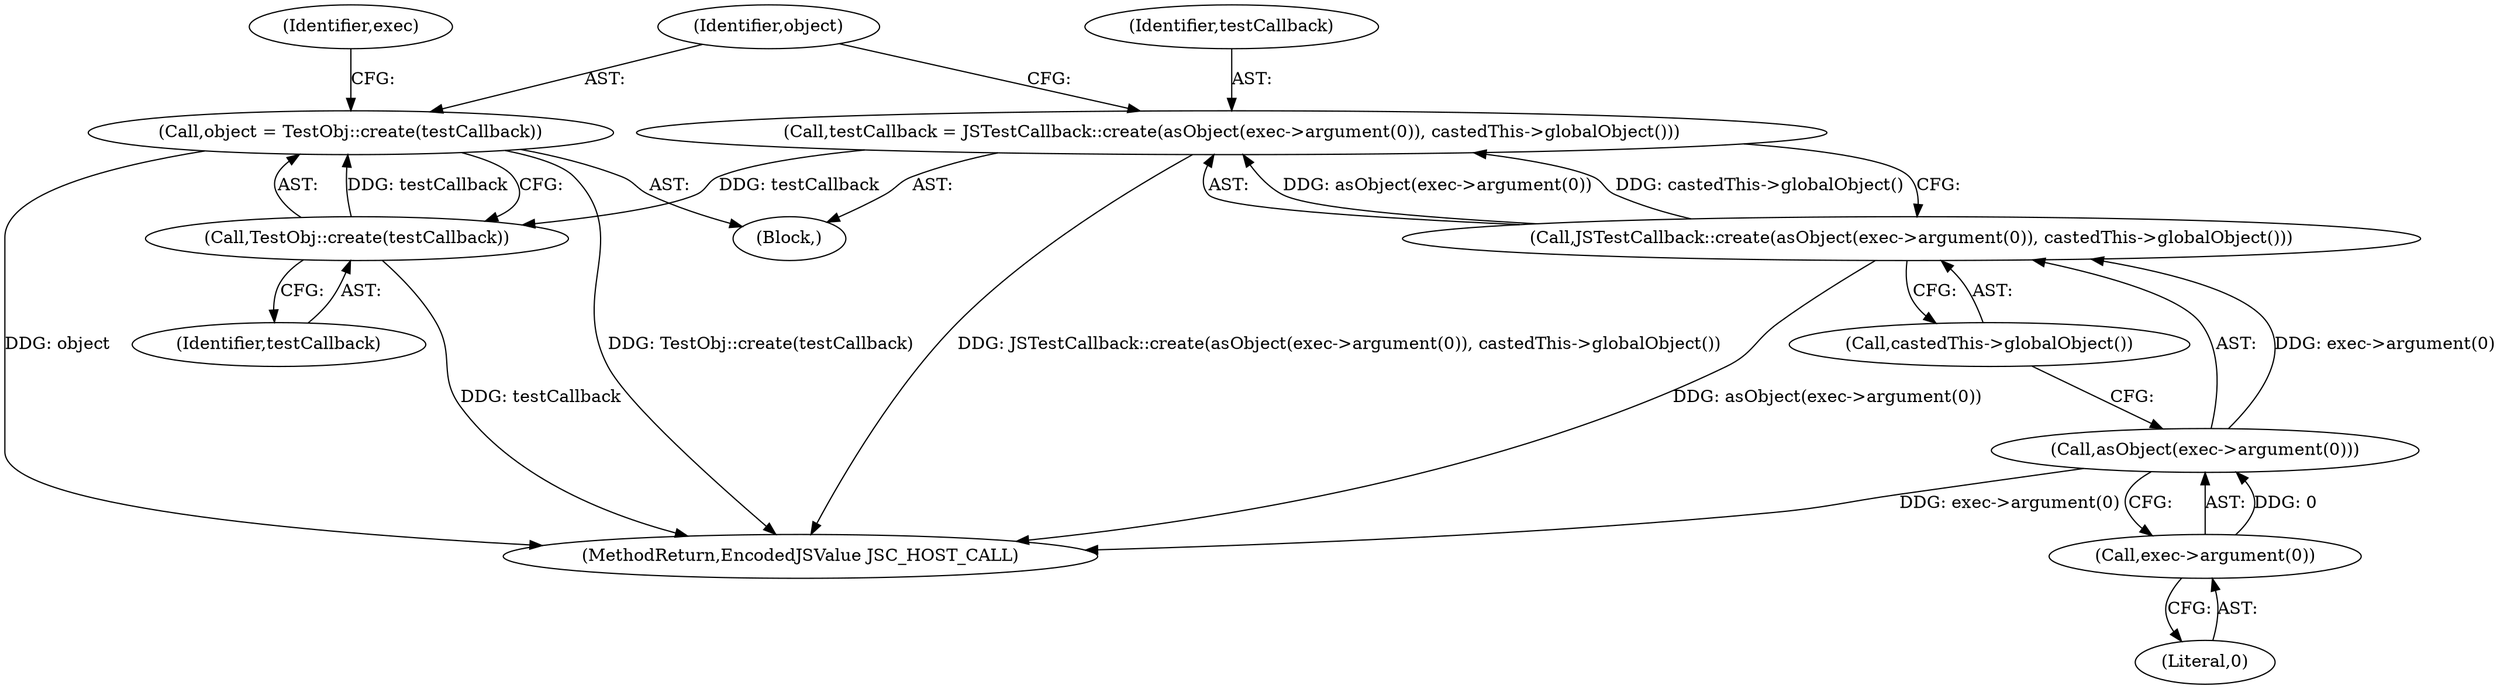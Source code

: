 digraph "0_Chrome_b944f670bb7a8a919daac497a4ea0536c954c201_20@API" {
"1000136" [label="(Call,object = TestObj::create(testCallback))"];
"1000138" [label="(Call,TestObj::create(testCallback))"];
"1000128" [label="(Call,testCallback = JSTestCallback::create(asObject(exec->argument(0)), castedThis->globalObject()))"];
"1000130" [label="(Call,JSTestCallback::create(asObject(exec->argument(0)), castedThis->globalObject()))"];
"1000131" [label="(Call,asObject(exec->argument(0)))"];
"1000132" [label="(Call,exec->argument(0))"];
"1000136" [label="(Call,object = TestObj::create(testCallback))"];
"1000147" [label="(MethodReturn,EncodedJSValue JSC_HOST_CALL)"];
"1000102" [label="(Block,)"];
"1000128" [label="(Call,testCallback = JSTestCallback::create(asObject(exec->argument(0)), castedThis->globalObject()))"];
"1000130" [label="(Call,JSTestCallback::create(asObject(exec->argument(0)), castedThis->globalObject()))"];
"1000134" [label="(Call,castedThis->globalObject())"];
"1000132" [label="(Call,exec->argument(0))"];
"1000137" [label="(Identifier,object)"];
"1000129" [label="(Identifier,testCallback)"];
"1000144" [label="(Identifier,exec)"];
"1000138" [label="(Call,TestObj::create(testCallback))"];
"1000139" [label="(Identifier,testCallback)"];
"1000133" [label="(Literal,0)"];
"1000131" [label="(Call,asObject(exec->argument(0)))"];
"1000136" -> "1000102"  [label="AST: "];
"1000136" -> "1000138"  [label="CFG: "];
"1000137" -> "1000136"  [label="AST: "];
"1000138" -> "1000136"  [label="AST: "];
"1000144" -> "1000136"  [label="CFG: "];
"1000136" -> "1000147"  [label="DDG: TestObj::create(testCallback)"];
"1000136" -> "1000147"  [label="DDG: object"];
"1000138" -> "1000136"  [label="DDG: testCallback"];
"1000138" -> "1000139"  [label="CFG: "];
"1000139" -> "1000138"  [label="AST: "];
"1000138" -> "1000147"  [label="DDG: testCallback"];
"1000128" -> "1000138"  [label="DDG: testCallback"];
"1000128" -> "1000102"  [label="AST: "];
"1000128" -> "1000130"  [label="CFG: "];
"1000129" -> "1000128"  [label="AST: "];
"1000130" -> "1000128"  [label="AST: "];
"1000137" -> "1000128"  [label="CFG: "];
"1000128" -> "1000147"  [label="DDG: JSTestCallback::create(asObject(exec->argument(0)), castedThis->globalObject())"];
"1000130" -> "1000128"  [label="DDG: asObject(exec->argument(0))"];
"1000130" -> "1000128"  [label="DDG: castedThis->globalObject()"];
"1000130" -> "1000134"  [label="CFG: "];
"1000131" -> "1000130"  [label="AST: "];
"1000134" -> "1000130"  [label="AST: "];
"1000130" -> "1000147"  [label="DDG: asObject(exec->argument(0))"];
"1000131" -> "1000130"  [label="DDG: exec->argument(0)"];
"1000131" -> "1000132"  [label="CFG: "];
"1000132" -> "1000131"  [label="AST: "];
"1000134" -> "1000131"  [label="CFG: "];
"1000131" -> "1000147"  [label="DDG: exec->argument(0)"];
"1000132" -> "1000131"  [label="DDG: 0"];
"1000132" -> "1000133"  [label="CFG: "];
"1000133" -> "1000132"  [label="AST: "];
}
